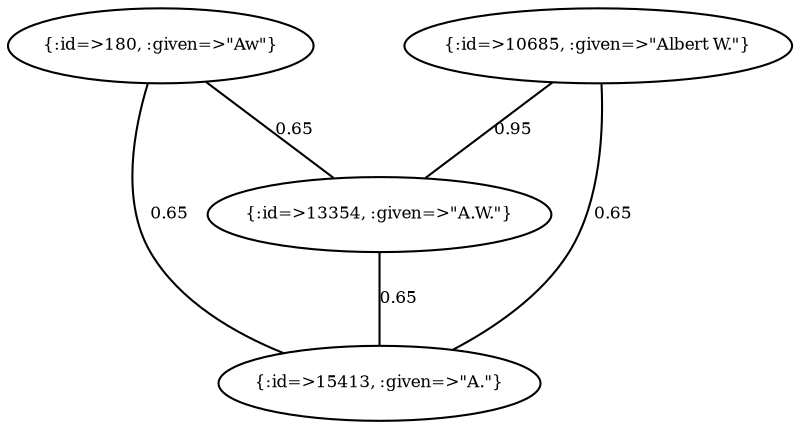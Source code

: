 graph Collector__WeightedGraph {
    "{:id=>180, :given=>\"Aw\"}" [
        fontsize = 8,
        label = "{:id=>180, :given=>\"Aw\"}"
    ]

    "{:id=>10685, :given=>\"Albert W.\"}" [
        fontsize = 8,
        label = "{:id=>10685, :given=>\"Albert W.\"}"
    ]

    "{:id=>13354, :given=>\"A.W.\"}" [
        fontsize = 8,
        label = "{:id=>13354, :given=>\"A.W.\"}"
    ]

    "{:id=>15413, :given=>\"A.\"}" [
        fontsize = 8,
        label = "{:id=>15413, :given=>\"A.\"}"
    ]

    "{:id=>180, :given=>\"Aw\"}" -- "{:id=>13354, :given=>\"A.W.\"}" [
        fontsize = 8,
        label = 0.65
    ]

    "{:id=>180, :given=>\"Aw\"}" -- "{:id=>15413, :given=>\"A.\"}" [
        fontsize = 8,
        label = 0.65
    ]

    "{:id=>10685, :given=>\"Albert W.\"}" -- "{:id=>13354, :given=>\"A.W.\"}" [
        fontsize = 8,
        label = 0.95
    ]

    "{:id=>10685, :given=>\"Albert W.\"}" -- "{:id=>15413, :given=>\"A.\"}" [
        fontsize = 8,
        label = 0.65
    ]

    "{:id=>13354, :given=>\"A.W.\"}" -- "{:id=>15413, :given=>\"A.\"}" [
        fontsize = 8,
        label = 0.65
    ]
}
